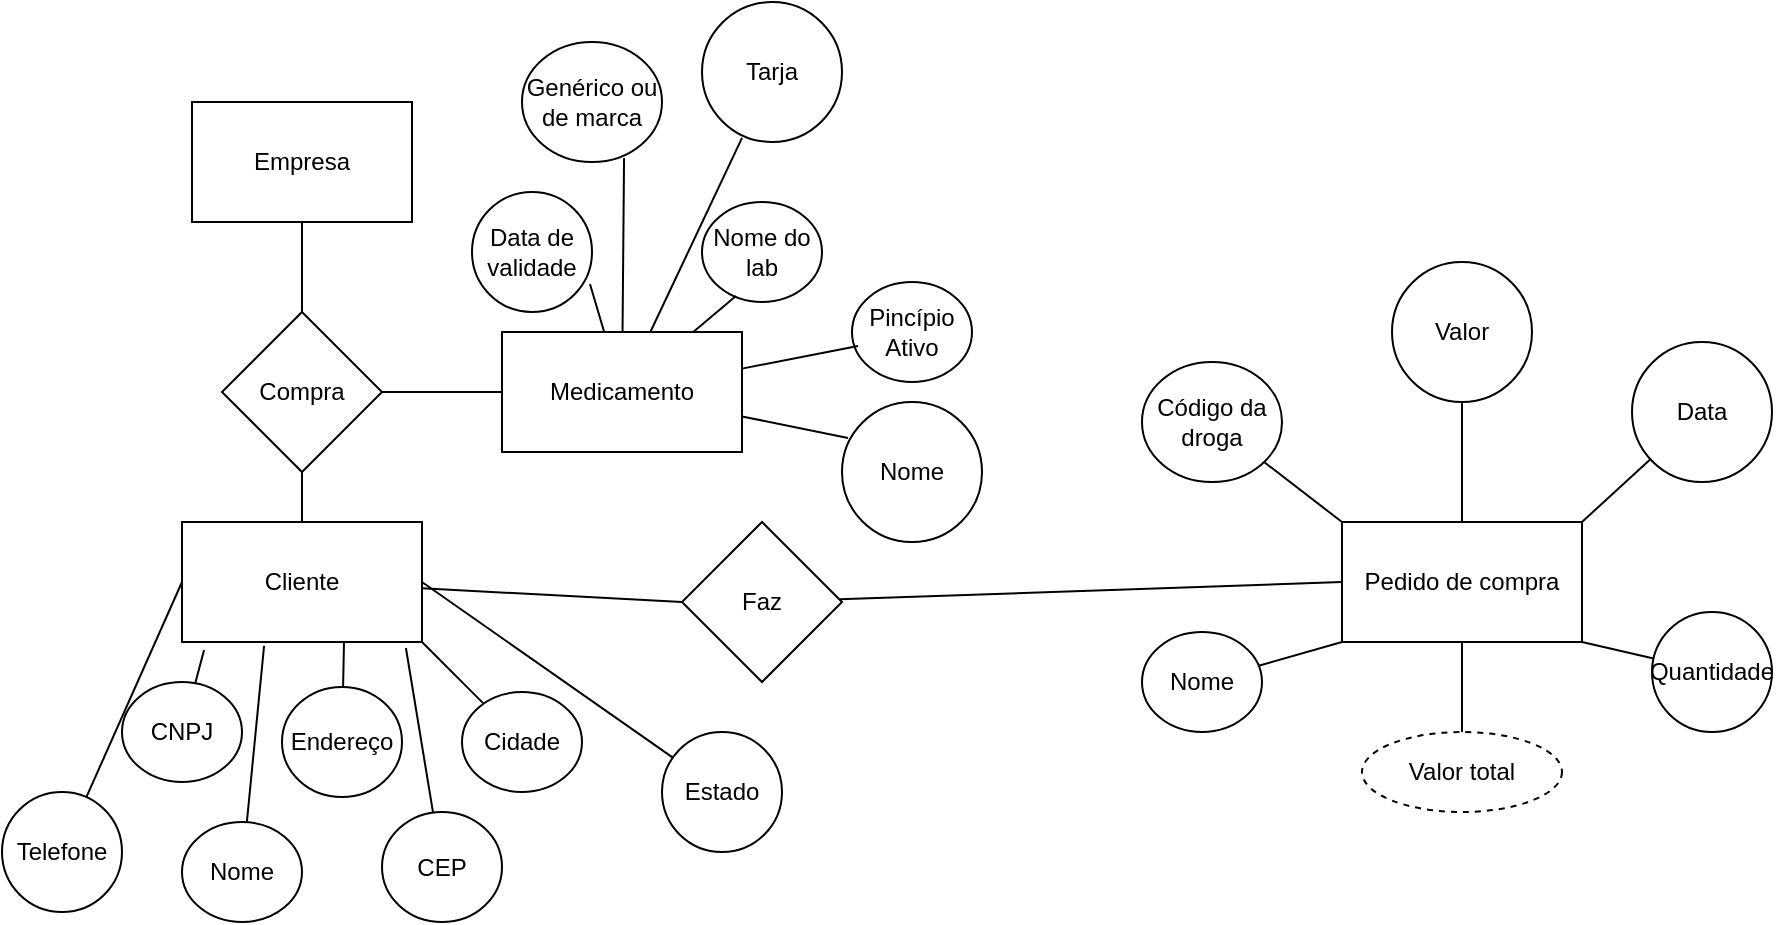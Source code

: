 <mxfile version="24.7.7" pages="2">
  <diagram name="Página-1" id="X_IHQv0cR300RqiqEAiJ">
    <mxGraphModel dx="880" dy="468" grid="1" gridSize="10" guides="1" tooltips="1" connect="1" arrows="1" fold="1" page="1" pageScale="1" pageWidth="1200" pageHeight="1920" background="none" math="0" shadow="0">
      <root>
        <mxCell id="0" />
        <mxCell id="1" parent="0" />
        <mxCell id="hwkElHUtdUNLlA2syL91-48" style="edgeStyle=none;shape=connector;rounded=0;orthogonalLoop=1;jettySize=auto;html=1;entryX=0.5;entryY=0;entryDx=0;entryDy=0;strokeColor=default;align=center;verticalAlign=middle;fontFamily=Helvetica;fontSize=11;fontColor=default;labelBackgroundColor=default;endArrow=none;endFill=0;" edge="1" parent="1" source="hwkElHUtdUNLlA2syL91-1" target="hwkElHUtdUNLlA2syL91-12">
          <mxGeometry relative="1" as="geometry" />
        </mxCell>
        <mxCell id="hwkElHUtdUNLlA2syL91-1" value="Empresa" style="rounded=0;whiteSpace=wrap;html=1;" vertex="1" parent="1">
          <mxGeometry x="125" y="150" width="110" height="60" as="geometry" />
        </mxCell>
        <mxCell id="hwkElHUtdUNLlA2syL91-58" style="edgeStyle=none;shape=connector;rounded=0;orthogonalLoop=1;jettySize=auto;html=1;entryX=0;entryY=0.5;entryDx=0;entryDy=0;strokeColor=default;align=center;verticalAlign=middle;fontFamily=Helvetica;fontSize=11;fontColor=default;labelBackgroundColor=default;endArrow=none;endFill=0;" edge="1" parent="1" source="hwkElHUtdUNLlA2syL91-3" target="hwkElHUtdUNLlA2syL91-21">
          <mxGeometry relative="1" as="geometry" />
        </mxCell>
        <mxCell id="hwkElHUtdUNLlA2syL91-3" value="Cliente" style="rounded=0;whiteSpace=wrap;html=1;" vertex="1" parent="1">
          <mxGeometry x="120" y="360" width="120" height="60" as="geometry" />
        </mxCell>
        <mxCell id="hwkElHUtdUNLlA2syL91-4" value="Nome" style="ellipse;whiteSpace=wrap;html=1;" vertex="1" parent="1">
          <mxGeometry x="120" y="510" width="60" height="50" as="geometry" />
        </mxCell>
        <mxCell id="hwkElHUtdUNLlA2syL91-52" style="edgeStyle=none;shape=connector;rounded=0;orthogonalLoop=1;jettySize=auto;html=1;entryX=1;entryY=1;entryDx=0;entryDy=0;strokeColor=default;align=center;verticalAlign=middle;fontFamily=Helvetica;fontSize=11;fontColor=default;labelBackgroundColor=default;endArrow=none;endFill=0;" edge="1" parent="1" source="hwkElHUtdUNLlA2syL91-6" target="hwkElHUtdUNLlA2syL91-3">
          <mxGeometry relative="1" as="geometry" />
        </mxCell>
        <mxCell id="hwkElHUtdUNLlA2syL91-6" value="Cidade" style="ellipse;whiteSpace=wrap;html=1;" vertex="1" parent="1">
          <mxGeometry x="260" y="445" width="60" height="50" as="geometry" />
        </mxCell>
        <mxCell id="hwkElHUtdUNLlA2syL91-54" style="edgeStyle=none;shape=connector;rounded=0;orthogonalLoop=1;jettySize=auto;html=1;entryX=0;entryY=0.5;entryDx=0;entryDy=0;strokeColor=default;align=center;verticalAlign=middle;fontFamily=Helvetica;fontSize=11;fontColor=default;labelBackgroundColor=default;endArrow=none;endFill=0;" edge="1" parent="1" source="hwkElHUtdUNLlA2syL91-7" target="hwkElHUtdUNLlA2syL91-3">
          <mxGeometry relative="1" as="geometry" />
        </mxCell>
        <mxCell id="hwkElHUtdUNLlA2syL91-7" value="Telefone" style="ellipse;whiteSpace=wrap;html=1;" vertex="1" parent="1">
          <mxGeometry x="30" y="495" width="60" height="60" as="geometry" />
        </mxCell>
        <mxCell id="hwkElHUtdUNLlA2syL91-8" value="CEP" style="ellipse;whiteSpace=wrap;html=1;" vertex="1" parent="1">
          <mxGeometry x="220" y="505" width="60" height="55" as="geometry" />
        </mxCell>
        <mxCell id="hwkElHUtdUNLlA2syL91-56" style="edgeStyle=none;shape=connector;rounded=0;orthogonalLoop=1;jettySize=auto;html=1;entryX=1;entryY=0.5;entryDx=0;entryDy=0;strokeColor=default;align=center;verticalAlign=middle;fontFamily=Helvetica;fontSize=11;fontColor=default;labelBackgroundColor=default;endArrow=none;endFill=0;" edge="1" parent="1" source="hwkElHUtdUNLlA2syL91-9" target="hwkElHUtdUNLlA2syL91-3">
          <mxGeometry relative="1" as="geometry" />
        </mxCell>
        <mxCell id="hwkElHUtdUNLlA2syL91-9" value="Estado" style="ellipse;whiteSpace=wrap;html=1;" vertex="1" parent="1">
          <mxGeometry x="360" y="465" width="60" height="60" as="geometry" />
        </mxCell>
        <mxCell id="hwkElHUtdUNLlA2syL91-10" value="Endereço" style="ellipse;whiteSpace=wrap;html=1;" vertex="1" parent="1">
          <mxGeometry x="170" y="442.5" width="60" height="55" as="geometry" />
        </mxCell>
        <mxCell id="hwkElHUtdUNLlA2syL91-11" value="CNPJ" style="ellipse;whiteSpace=wrap;html=1;" vertex="1" parent="1">
          <mxGeometry x="90" y="440" width="60" height="50" as="geometry" />
        </mxCell>
        <mxCell id="hwkElHUtdUNLlA2syL91-49" style="edgeStyle=none;shape=connector;rounded=0;orthogonalLoop=1;jettySize=auto;html=1;entryX=0.5;entryY=0;entryDx=0;entryDy=0;strokeColor=default;align=center;verticalAlign=middle;fontFamily=Helvetica;fontSize=11;fontColor=default;labelBackgroundColor=default;endArrow=none;endFill=0;" edge="1" parent="1" source="hwkElHUtdUNLlA2syL91-12" target="hwkElHUtdUNLlA2syL91-3">
          <mxGeometry relative="1" as="geometry" />
        </mxCell>
        <mxCell id="hwkElHUtdUNLlA2syL91-66" style="edgeStyle=none;shape=connector;rounded=0;orthogonalLoop=1;jettySize=auto;html=1;entryX=0;entryY=0.5;entryDx=0;entryDy=0;strokeColor=default;align=center;verticalAlign=middle;fontFamily=Helvetica;fontSize=11;fontColor=default;labelBackgroundColor=default;endArrow=none;endFill=0;" edge="1" parent="1" source="hwkElHUtdUNLlA2syL91-12" target="hwkElHUtdUNLlA2syL91-27">
          <mxGeometry relative="1" as="geometry" />
        </mxCell>
        <mxCell id="hwkElHUtdUNLlA2syL91-12" value="Compra" style="rhombus;whiteSpace=wrap;html=1;" vertex="1" parent="1">
          <mxGeometry x="140" y="255" width="80" height="80" as="geometry" />
        </mxCell>
        <mxCell id="hwkElHUtdUNLlA2syL91-63" style="edgeStyle=none;shape=connector;rounded=0;orthogonalLoop=1;jettySize=auto;html=1;entryX=1;entryY=0;entryDx=0;entryDy=0;strokeColor=default;align=center;verticalAlign=middle;fontFamily=Helvetica;fontSize=11;fontColor=default;labelBackgroundColor=default;endArrow=none;endFill=0;" edge="1" parent="1" source="hwkElHUtdUNLlA2syL91-14" target="hwkElHUtdUNLlA2syL91-18">
          <mxGeometry relative="1" as="geometry" />
        </mxCell>
        <mxCell id="hwkElHUtdUNLlA2syL91-14" value="Data" style="ellipse;whiteSpace=wrap;html=1;" vertex="1" parent="1">
          <mxGeometry x="845" y="270" width="70" height="70" as="geometry" />
        </mxCell>
        <mxCell id="hwkElHUtdUNLlA2syL91-64" style="edgeStyle=none;shape=connector;rounded=0;orthogonalLoop=1;jettySize=auto;html=1;entryX=1;entryY=1;entryDx=0;entryDy=0;strokeColor=default;align=center;verticalAlign=middle;fontFamily=Helvetica;fontSize=11;fontColor=default;labelBackgroundColor=default;endArrow=none;endFill=0;" edge="1" parent="1" source="hwkElHUtdUNLlA2syL91-15" target="hwkElHUtdUNLlA2syL91-18">
          <mxGeometry relative="1" as="geometry" />
        </mxCell>
        <mxCell id="hwkElHUtdUNLlA2syL91-15" value="Quantidade" style="ellipse;whiteSpace=wrap;html=1;" vertex="1" parent="1">
          <mxGeometry x="855" y="405" width="60" height="60" as="geometry" />
        </mxCell>
        <mxCell id="hwkElHUtdUNLlA2syL91-60" style="edgeStyle=none;shape=connector;rounded=0;orthogonalLoop=1;jettySize=auto;html=1;entryX=0;entryY=1;entryDx=0;entryDy=0;strokeColor=default;align=center;verticalAlign=middle;fontFamily=Helvetica;fontSize=11;fontColor=default;labelBackgroundColor=default;endArrow=none;endFill=0;" edge="1" parent="1" source="hwkElHUtdUNLlA2syL91-16" target="hwkElHUtdUNLlA2syL91-18">
          <mxGeometry relative="1" as="geometry" />
        </mxCell>
        <mxCell id="hwkElHUtdUNLlA2syL91-16" value="Nome" style="ellipse;whiteSpace=wrap;html=1;" vertex="1" parent="1">
          <mxGeometry x="600" y="415" width="60" height="50" as="geometry" />
        </mxCell>
        <mxCell id="hwkElHUtdUNLlA2syL91-62" style="edgeStyle=none;shape=connector;rounded=0;orthogonalLoop=1;jettySize=auto;html=1;entryX=0.5;entryY=0;entryDx=0;entryDy=0;strokeColor=default;align=center;verticalAlign=middle;fontFamily=Helvetica;fontSize=11;fontColor=default;labelBackgroundColor=default;endArrow=none;endFill=0;" edge="1" parent="1" source="hwkElHUtdUNLlA2syL91-17" target="hwkElHUtdUNLlA2syL91-18">
          <mxGeometry relative="1" as="geometry" />
        </mxCell>
        <mxCell id="hwkElHUtdUNLlA2syL91-17" value="Valor" style="ellipse;whiteSpace=wrap;html=1;" vertex="1" parent="1">
          <mxGeometry x="725" y="230" width="70" height="70" as="geometry" />
        </mxCell>
        <mxCell id="hwkElHUtdUNLlA2syL91-18" value="Pedido de compra" style="rounded=0;whiteSpace=wrap;html=1;" vertex="1" parent="1">
          <mxGeometry x="700" y="360" width="120" height="60" as="geometry" />
        </mxCell>
        <mxCell id="hwkElHUtdUNLlA2syL91-61" style="edgeStyle=none;shape=connector;rounded=0;orthogonalLoop=1;jettySize=auto;html=1;entryX=0;entryY=0;entryDx=0;entryDy=0;strokeColor=default;align=center;verticalAlign=middle;fontFamily=Helvetica;fontSize=11;fontColor=default;labelBackgroundColor=default;endArrow=none;endFill=0;" edge="1" parent="1" source="hwkElHUtdUNLlA2syL91-20" target="hwkElHUtdUNLlA2syL91-18">
          <mxGeometry relative="1" as="geometry" />
        </mxCell>
        <mxCell id="hwkElHUtdUNLlA2syL91-20" value="Código da droga" style="ellipse;whiteSpace=wrap;html=1;align=center;" vertex="1" parent="1">
          <mxGeometry x="600" y="280" width="70" height="60" as="geometry" />
        </mxCell>
        <mxCell id="hwkElHUtdUNLlA2syL91-59" style="edgeStyle=none;shape=connector;rounded=0;orthogonalLoop=1;jettySize=auto;html=1;entryX=0;entryY=0.5;entryDx=0;entryDy=0;strokeColor=default;align=center;verticalAlign=middle;fontFamily=Helvetica;fontSize=11;fontColor=default;labelBackgroundColor=default;endArrow=none;endFill=0;" edge="1" parent="1" source="hwkElHUtdUNLlA2syL91-21" target="hwkElHUtdUNLlA2syL91-18">
          <mxGeometry relative="1" as="geometry" />
        </mxCell>
        <mxCell id="hwkElHUtdUNLlA2syL91-21" value="Faz" style="rhombus;whiteSpace=wrap;html=1;" vertex="1" parent="1">
          <mxGeometry x="370" y="360" width="80" height="80" as="geometry" />
        </mxCell>
        <mxCell id="hwkElHUtdUNLlA2syL91-65" style="edgeStyle=none;shape=connector;rounded=0;orthogonalLoop=1;jettySize=auto;html=1;entryX=0.5;entryY=1;entryDx=0;entryDy=0;strokeColor=default;align=center;verticalAlign=middle;fontFamily=Helvetica;fontSize=11;fontColor=default;labelBackgroundColor=default;endArrow=none;endFill=0;" edge="1" parent="1" source="hwkElHUtdUNLlA2syL91-25" target="hwkElHUtdUNLlA2syL91-18">
          <mxGeometry relative="1" as="geometry" />
        </mxCell>
        <mxCell id="hwkElHUtdUNLlA2syL91-25" value="Valor total" style="ellipse;whiteSpace=wrap;html=1;align=center;dashed=1;" vertex="1" parent="1">
          <mxGeometry x="710" y="465" width="100" height="40" as="geometry" />
        </mxCell>
        <mxCell id="hwkElHUtdUNLlA2syL91-27" value="Medicamento" style="rounded=0;whiteSpace=wrap;html=1;" vertex="1" parent="1">
          <mxGeometry x="280" y="265" width="120" height="60" as="geometry" />
        </mxCell>
        <mxCell id="hwkElHUtdUNLlA2syL91-28" value="Nome" style="ellipse;whiteSpace=wrap;html=1;" vertex="1" parent="1">
          <mxGeometry x="450" y="300" width="70" height="70" as="geometry" />
        </mxCell>
        <mxCell id="hwkElHUtdUNLlA2syL91-29" value="Genérico ou de marca" style="ellipse;whiteSpace=wrap;html=1;" vertex="1" parent="1">
          <mxGeometry x="290" y="120" width="70" height="60" as="geometry" />
        </mxCell>
        <mxCell id="hwkElHUtdUNLlA2syL91-30" value="Tarja" style="ellipse;whiteSpace=wrap;html=1;" vertex="1" parent="1">
          <mxGeometry x="380" y="100" width="70" height="70" as="geometry" />
        </mxCell>
        <mxCell id="hwkElHUtdUNLlA2syL91-32" value="Pincípio Ativo" style="ellipse;whiteSpace=wrap;html=1;" vertex="1" parent="1">
          <mxGeometry x="455" y="240" width="60" height="50" as="geometry" />
        </mxCell>
        <mxCell id="hwkElHUtdUNLlA2syL91-33" value="Nome do lab" style="ellipse;whiteSpace=wrap;html=1;" vertex="1" parent="1">
          <mxGeometry x="380" y="200" width="60" height="50" as="geometry" />
        </mxCell>
        <mxCell id="hwkElHUtdUNLlA2syL91-34" value="Data de validade" style="ellipse;whiteSpace=wrap;html=1;" vertex="1" parent="1">
          <mxGeometry x="265" y="195" width="60" height="60" as="geometry" />
        </mxCell>
        <mxCell id="hwkElHUtdUNLlA2syL91-42" style="rounded=0;orthogonalLoop=1;jettySize=auto;html=1;entryX=0.729;entryY=0.967;entryDx=0;entryDy=0;entryPerimeter=0;endArrow=none;endFill=0;" edge="1" parent="1" source="hwkElHUtdUNLlA2syL91-27" target="hwkElHUtdUNLlA2syL91-29">
          <mxGeometry relative="1" as="geometry" />
        </mxCell>
        <mxCell id="hwkElHUtdUNLlA2syL91-43" style="edgeStyle=none;shape=connector;rounded=0;orthogonalLoop=1;jettySize=auto;html=1;entryX=0.983;entryY=0.767;entryDx=0;entryDy=0;entryPerimeter=0;strokeColor=default;align=center;verticalAlign=middle;fontFamily=Helvetica;fontSize=11;fontColor=default;labelBackgroundColor=default;endArrow=none;endFill=0;" edge="1" parent="1" source="hwkElHUtdUNLlA2syL91-27" target="hwkElHUtdUNLlA2syL91-34">
          <mxGeometry relative="1" as="geometry" />
        </mxCell>
        <mxCell id="hwkElHUtdUNLlA2syL91-44" style="edgeStyle=none;shape=connector;rounded=0;orthogonalLoop=1;jettySize=auto;html=1;entryX=0.283;entryY=0.94;entryDx=0;entryDy=0;entryPerimeter=0;strokeColor=default;align=center;verticalAlign=middle;fontFamily=Helvetica;fontSize=11;fontColor=default;labelBackgroundColor=default;endArrow=none;endFill=0;" edge="1" parent="1" source="hwkElHUtdUNLlA2syL91-27" target="hwkElHUtdUNLlA2syL91-33">
          <mxGeometry relative="1" as="geometry" />
        </mxCell>
        <mxCell id="hwkElHUtdUNLlA2syL91-45" style="edgeStyle=none;shape=connector;rounded=0;orthogonalLoop=1;jettySize=auto;html=1;entryX=0.286;entryY=0.971;entryDx=0;entryDy=0;entryPerimeter=0;strokeColor=default;align=center;verticalAlign=middle;fontFamily=Helvetica;fontSize=11;fontColor=default;labelBackgroundColor=default;endArrow=none;endFill=0;" edge="1" parent="1" source="hwkElHUtdUNLlA2syL91-27" target="hwkElHUtdUNLlA2syL91-30">
          <mxGeometry relative="1" as="geometry" />
        </mxCell>
        <mxCell id="hwkElHUtdUNLlA2syL91-46" style="edgeStyle=none;shape=connector;rounded=0;orthogonalLoop=1;jettySize=auto;html=1;entryX=0.05;entryY=0.64;entryDx=0;entryDy=0;entryPerimeter=0;strokeColor=default;align=center;verticalAlign=middle;fontFamily=Helvetica;fontSize=11;fontColor=default;labelBackgroundColor=default;endArrow=none;endFill=0;" edge="1" parent="1" source="hwkElHUtdUNLlA2syL91-27" target="hwkElHUtdUNLlA2syL91-32">
          <mxGeometry relative="1" as="geometry" />
        </mxCell>
        <mxCell id="hwkElHUtdUNLlA2syL91-47" style="edgeStyle=none;shape=connector;rounded=0;orthogonalLoop=1;jettySize=auto;html=1;entryX=0.043;entryY=0.257;entryDx=0;entryDy=0;entryPerimeter=0;strokeColor=default;align=center;verticalAlign=middle;fontFamily=Helvetica;fontSize=11;fontColor=default;labelBackgroundColor=default;endArrow=none;endFill=0;" edge="1" parent="1" source="hwkElHUtdUNLlA2syL91-27" target="hwkElHUtdUNLlA2syL91-28">
          <mxGeometry relative="1" as="geometry" />
        </mxCell>
        <mxCell id="hwkElHUtdUNLlA2syL91-50" style="edgeStyle=none;shape=connector;rounded=0;orthogonalLoop=1;jettySize=auto;html=1;entryX=0.675;entryY=1;entryDx=0;entryDy=0;entryPerimeter=0;strokeColor=default;align=center;verticalAlign=middle;fontFamily=Helvetica;fontSize=11;fontColor=default;labelBackgroundColor=default;endArrow=none;endFill=0;" edge="1" parent="1" source="hwkElHUtdUNLlA2syL91-10" target="hwkElHUtdUNLlA2syL91-3">
          <mxGeometry relative="1" as="geometry" />
        </mxCell>
        <mxCell id="hwkElHUtdUNLlA2syL91-51" style="edgeStyle=none;shape=connector;rounded=0;orthogonalLoop=1;jettySize=auto;html=1;entryX=0.092;entryY=1.067;entryDx=0;entryDy=0;entryPerimeter=0;strokeColor=default;align=center;verticalAlign=middle;fontFamily=Helvetica;fontSize=11;fontColor=default;labelBackgroundColor=default;endArrow=none;endFill=0;" edge="1" parent="1" source="hwkElHUtdUNLlA2syL91-11" target="hwkElHUtdUNLlA2syL91-3">
          <mxGeometry relative="1" as="geometry" />
        </mxCell>
        <mxCell id="hwkElHUtdUNLlA2syL91-53" style="edgeStyle=none;shape=connector;rounded=0;orthogonalLoop=1;jettySize=auto;html=1;entryX=0.342;entryY=1.033;entryDx=0;entryDy=0;entryPerimeter=0;strokeColor=default;align=center;verticalAlign=middle;fontFamily=Helvetica;fontSize=11;fontColor=default;labelBackgroundColor=default;endArrow=none;endFill=0;" edge="1" parent="1" source="hwkElHUtdUNLlA2syL91-4" target="hwkElHUtdUNLlA2syL91-3">
          <mxGeometry relative="1" as="geometry" />
        </mxCell>
        <mxCell id="hwkElHUtdUNLlA2syL91-57" style="edgeStyle=none;shape=connector;rounded=0;orthogonalLoop=1;jettySize=auto;html=1;entryX=0.933;entryY=1.05;entryDx=0;entryDy=0;entryPerimeter=0;strokeColor=default;align=center;verticalAlign=middle;fontFamily=Helvetica;fontSize=11;fontColor=default;labelBackgroundColor=default;endArrow=none;endFill=0;" edge="1" parent="1" source="hwkElHUtdUNLlA2syL91-8" target="hwkElHUtdUNLlA2syL91-3">
          <mxGeometry relative="1" as="geometry" />
        </mxCell>
      </root>
    </mxGraphModel>
  </diagram>
  <diagram id="RnpLKMqltvVxF0tcgqBu" name="Página-2">
    <mxGraphModel dx="880" dy="468" grid="1" gridSize="10" guides="1" tooltips="1" connect="1" arrows="1" fold="1" page="1" pageScale="1" pageWidth="1200" pageHeight="1920" math="0" shadow="0">
      <root>
        <mxCell id="0" />
        <mxCell id="1" parent="0" />
        <mxCell id="ttmxEoekRQ3XpxWOoWBI-1" value="Check-in" style="rounded=0;whiteSpace=wrap;html=1;fontFamily=Helvetica;fontSize=11;fontColor=default;labelBackgroundColor=default;" vertex="1" parent="1">
          <mxGeometry x="60" y="190" width="120" height="60" as="geometry" />
        </mxCell>
        <mxCell id="ttmxEoekRQ3XpxWOoWBI-3" value="Faz" style="shape=rhombus;perimeter=rhombusPerimeter;whiteSpace=wrap;html=1;align=center;fontFamily=Helvetica;fontSize=11;fontColor=default;labelBackgroundColor=default;" vertex="1" parent="1">
          <mxGeometry x="50" y="290" width="120" height="60" as="geometry" />
        </mxCell>
        <mxCell id="ttmxEoekRQ3XpxWOoWBI-19" style="edgeStyle=none;shape=connector;rounded=0;orthogonalLoop=1;jettySize=auto;html=1;entryX=0.5;entryY=1;entryDx=0;entryDy=0;strokeColor=default;align=center;verticalAlign=middle;fontFamily=Helvetica;fontSize=11;fontColor=default;labelBackgroundColor=default;endArrow=none;endFill=0;" edge="1" parent="1" source="ttmxEoekRQ3XpxWOoWBI-4" target="ttmxEoekRQ3XpxWOoWBI-3">
          <mxGeometry relative="1" as="geometry" />
        </mxCell>
        <mxCell id="ttmxEoekRQ3XpxWOoWBI-4" value="Cliente" style="whiteSpace=wrap;html=1;align=center;fontFamily=Helvetica;fontSize=11;fontColor=default;labelBackgroundColor=default;" vertex="1" parent="1">
          <mxGeometry x="50" y="390" width="110" height="50" as="geometry" />
        </mxCell>
        <mxCell id="ttmxEoekRQ3XpxWOoWBI-7" value="Telefone" style="ellipse;whiteSpace=wrap;html=1;align=left;fontFamily=Helvetica;fontSize=11;fontColor=default;labelBackgroundColor=default;spacingLeft=20;" vertex="1" parent="1">
          <mxGeometry x="110" y="450" width="20" height="20" as="geometry" />
        </mxCell>
        <mxCell id="ttmxEoekRQ3XpxWOoWBI-8" value="Nome" style="ellipse;whiteSpace=wrap;html=1;align=left;fontFamily=Helvetica;fontSize=11;fontColor=default;labelBackgroundColor=default;spacingLeft=20;" vertex="1" parent="1">
          <mxGeometry x="20" y="450" width="20" height="20" as="geometry" />
        </mxCell>
        <mxCell id="ttmxEoekRQ3XpxWOoWBI-17" style="edgeStyle=none;shape=connector;rounded=0;orthogonalLoop=1;jettySize=auto;html=1;entryX=1;entryY=1;entryDx=0;entryDy=0;strokeColor=default;align=center;verticalAlign=middle;fontFamily=Helvetica;fontSize=11;fontColor=default;labelBackgroundColor=default;endArrow=none;endFill=0;" edge="1" parent="1" source="ttmxEoekRQ3XpxWOoWBI-10" target="ttmxEoekRQ3XpxWOoWBI-4">
          <mxGeometry relative="1" as="geometry" />
        </mxCell>
        <mxCell id="ttmxEoekRQ3XpxWOoWBI-10" value="Data de nascimento" style="ellipse;whiteSpace=wrap;html=1;align=left;fontFamily=Helvetica;fontSize=11;fontColor=default;labelBackgroundColor=default;spacingLeft=20;" vertex="1" parent="1">
          <mxGeometry x="200" y="450" width="20" height="20" as="geometry" />
        </mxCell>
        <mxCell id="ttmxEoekRQ3XpxWOoWBI-18" style="edgeStyle=none;shape=connector;rounded=0;orthogonalLoop=1;jettySize=auto;html=1;entryX=1;entryY=0.75;entryDx=0;entryDy=0;strokeColor=default;align=center;verticalAlign=middle;fontFamily=Helvetica;fontSize=11;fontColor=default;labelBackgroundColor=default;endArrow=none;endFill=0;" edge="1" parent="1" source="ttmxEoekRQ3XpxWOoWBI-11" target="ttmxEoekRQ3XpxWOoWBI-4">
          <mxGeometry relative="1" as="geometry" />
        </mxCell>
        <mxCell id="ttmxEoekRQ3XpxWOoWBI-11" value="CPF" style="ellipse;whiteSpace=wrap;html=1;align=left;fontFamily=Helvetica;fontSize=11;fontColor=default;labelBackgroundColor=default;spacingLeft=20;" vertex="1" parent="1">
          <mxGeometry x="220" y="420" width="20" height="20" as="geometry" />
        </mxCell>
        <mxCell id="ttmxEoekRQ3XpxWOoWBI-15" style="edgeStyle=none;shape=connector;rounded=0;orthogonalLoop=1;jettySize=auto;html=1;entryX=0.618;entryY=0.94;entryDx=0;entryDy=0;entryPerimeter=0;strokeColor=default;align=center;verticalAlign=middle;fontFamily=Helvetica;fontSize=11;fontColor=default;labelBackgroundColor=default;endArrow=none;endFill=0;" edge="1" parent="1" source="ttmxEoekRQ3XpxWOoWBI-7" target="ttmxEoekRQ3XpxWOoWBI-4">
          <mxGeometry relative="1" as="geometry" />
        </mxCell>
        <mxCell id="ttmxEoekRQ3XpxWOoWBI-16" style="edgeStyle=none;shape=connector;rounded=0;orthogonalLoop=1;jettySize=auto;html=1;entryX=0.073;entryY=1.04;entryDx=0;entryDy=0;entryPerimeter=0;strokeColor=default;align=center;verticalAlign=middle;fontFamily=Helvetica;fontSize=11;fontColor=default;labelBackgroundColor=default;endArrow=none;endFill=0;" edge="1" parent="1" source="ttmxEoekRQ3XpxWOoWBI-8" target="ttmxEoekRQ3XpxWOoWBI-4">
          <mxGeometry relative="1" as="geometry" />
        </mxCell>
        <mxCell id="ttmxEoekRQ3XpxWOoWBI-20" style="edgeStyle=none;shape=connector;rounded=0;orthogonalLoop=1;jettySize=auto;html=1;entryX=0.45;entryY=1.067;entryDx=0;entryDy=0;entryPerimeter=0;strokeColor=default;align=center;verticalAlign=middle;fontFamily=Helvetica;fontSize=11;fontColor=default;labelBackgroundColor=default;endArrow=none;endFill=0;" edge="1" parent="1" source="ttmxEoekRQ3XpxWOoWBI-3" target="ttmxEoekRQ3XpxWOoWBI-1">
          <mxGeometry relative="1" as="geometry" />
        </mxCell>
        <mxCell id="ttmxEoekRQ3XpxWOoWBI-21" value="Escolhe" style="shape=rhombus;perimeter=rhombusPerimeter;whiteSpace=wrap;html=1;align=center;fontFamily=Helvetica;fontSize=11;fontColor=default;labelBackgroundColor=default;" vertex="1" parent="1">
          <mxGeometry x="330" y="330" width="120" height="60" as="geometry" />
        </mxCell>
        <mxCell id="ttmxEoekRQ3XpxWOoWBI-22" value="Casal" style="rounded=1;arcSize=10;whiteSpace=wrap;html=1;align=center;fontFamily=Helvetica;fontSize=11;fontColor=default;labelBackgroundColor=default;" vertex="1" parent="1">
          <mxGeometry x="490" y="380" width="100" height="40" as="geometry" />
        </mxCell>
        <mxCell id="ttmxEoekRQ3XpxWOoWBI-23" value="Quarto Simples" style="rounded=1;arcSize=10;whiteSpace=wrap;html=1;align=center;fontFamily=Helvetica;fontSize=11;fontColor=default;labelBackgroundColor=default;" vertex="1" parent="1">
          <mxGeometry x="480" y="250" width="100" height="40" as="geometry" />
        </mxCell>
        <mxCell id="ttmxEoekRQ3XpxWOoWBI-24" value="TV a cabo ou normal" style="ellipse;whiteSpace=wrap;html=1;align=left;fontFamily=Helvetica;fontSize=11;fontColor=default;labelBackgroundColor=default;spacingLeft=20;" vertex="1" parent="1">
          <mxGeometry x="600" y="320" width="20" height="20" as="geometry" />
        </mxCell>
        <mxCell id="ttmxEoekRQ3XpxWOoWBI-25" value="Com ou sem banheira" style="ellipse;whiteSpace=wrap;html=1;align=left;fontFamily=Helvetica;fontSize=11;fontColor=default;labelBackgroundColor=default;spacingLeft=20;" vertex="1" parent="1">
          <mxGeometry x="600" y="270" width="20" height="20" as="geometry" />
        </mxCell>
        <mxCell id="ttmxEoekRQ3XpxWOoWBI-26" value="&amp;nbsp;Uma a três camas" style="ellipse;whiteSpace=wrap;html=1;align=left;fontFamily=Helvetica;fontSize=11;fontColor=default;labelBackgroundColor=default;spacingLeft=20;" vertex="1" parent="1">
          <mxGeometry x="600" y="220" width="20" height="20" as="geometry" />
        </mxCell>
        <mxCell id="ttmxEoekRQ3XpxWOoWBI-30" value="Telefone" style="ellipse;whiteSpace=wrap;html=1;align=left;fontFamily=Helvetica;fontSize=11;fontColor=default;labelBackgroundColor=default;spacingLeft=20;" vertex="1" parent="1">
          <mxGeometry x="460" y="440" width="20" height="20" as="geometry" />
        </mxCell>
        <mxCell id="ttmxEoekRQ3XpxWOoWBI-31" value="Telefone" style="ellipse;whiteSpace=wrap;html=1;align=left;fontFamily=Helvetica;fontSize=11;fontColor=default;labelBackgroundColor=default;spacingLeft=20;" vertex="1" parent="1">
          <mxGeometry x="510" y="460" width="20" height="20" as="geometry" />
        </mxCell>
        <mxCell id="ttmxEoekRQ3XpxWOoWBI-32" value="Telefone" style="ellipse;whiteSpace=wrap;html=1;align=left;fontFamily=Helvetica;fontSize=11;fontColor=default;labelBackgroundColor=default;spacingLeft=20;" vertex="1" parent="1">
          <mxGeometry x="570" y="460" width="20" height="20" as="geometry" />
        </mxCell>
        <mxCell id="ttmxEoekRQ3XpxWOoWBI-33" value="Telefone" style="ellipse;whiteSpace=wrap;html=1;align=left;fontFamily=Helvetica;fontSize=11;fontColor=default;labelBackgroundColor=default;spacingLeft=20;" vertex="1" parent="1">
          <mxGeometry x="640" y="430" width="20" height="20" as="geometry" />
        </mxCell>
        <mxCell id="ttmxEoekRQ3XpxWOoWBI-34" value="Telefone" style="ellipse;whiteSpace=wrap;html=1;align=left;fontFamily=Helvetica;fontSize=11;fontColor=default;labelBackgroundColor=default;spacingLeft=20;" vertex="1" parent="1">
          <mxGeometry x="640" y="380" width="20" height="20" as="geometry" />
        </mxCell>
      </root>
    </mxGraphModel>
  </diagram>
</mxfile>
